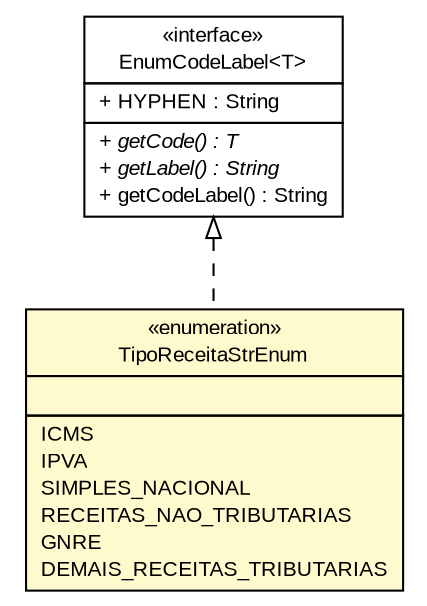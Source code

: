 #!/usr/local/bin/dot
#
# Class diagram 
# Generated by UMLGraph version R5_6 (http://www.umlgraph.org/)
#

digraph G {
	edge [fontname="arial",fontsize=10,labelfontname="arial",labelfontsize=10];
	node [fontname="arial",fontsize=10,shape=plaintext];
	nodesep=0.25;
	ranksep=0.5;
	// br.gov.to.sefaz.persistence.enums.EnumCodeLabel<T>
	c1046083 [label=<<table title="br.gov.to.sefaz.persistence.enums.EnumCodeLabel" border="0" cellborder="1" cellspacing="0" cellpadding="2" port="p" href="../../../persistence/enums/EnumCodeLabel.html">
		<tr><td><table border="0" cellspacing="0" cellpadding="1">
<tr><td align="center" balign="center"> &#171;interface&#187; </td></tr>
<tr><td align="center" balign="center"> EnumCodeLabel&lt;T&gt; </td></tr>
		</table></td></tr>
		<tr><td><table border="0" cellspacing="0" cellpadding="1">
<tr><td align="left" balign="left"> + HYPHEN : String </td></tr>
		</table></td></tr>
		<tr><td><table border="0" cellspacing="0" cellpadding="1">
<tr><td align="left" balign="left"><font face="arial italic" point-size="10.0"> + getCode() : T </font></td></tr>
<tr><td align="left" balign="left"><font face="arial italic" point-size="10.0"> + getLabel() : String </font></td></tr>
<tr><td align="left" balign="left"> + getCodeLabel() : String </td></tr>
		</table></td></tr>
		</table>>, URL="../../../persistence/enums/EnumCodeLabel.html", fontname="arial", fontcolor="black", fontsize=10.0];
	// br.gov.to.sefaz.arr.persistence.enums.TipoReceitaStrEnum
	c1046735 [label=<<table title="br.gov.to.sefaz.arr.persistence.enums.TipoReceitaStrEnum" border="0" cellborder="1" cellspacing="0" cellpadding="2" port="p" bgcolor="lemonChiffon" href="./TipoReceitaStrEnum.html">
		<tr><td><table border="0" cellspacing="0" cellpadding="1">
<tr><td align="center" balign="center"> &#171;enumeration&#187; </td></tr>
<tr><td align="center" balign="center"> TipoReceitaStrEnum </td></tr>
		</table></td></tr>
		<tr><td><table border="0" cellspacing="0" cellpadding="1">
<tr><td align="left" balign="left">  </td></tr>
		</table></td></tr>
		<tr><td><table border="0" cellspacing="0" cellpadding="1">
<tr><td align="left" balign="left"> ICMS </td></tr>
<tr><td align="left" balign="left"> IPVA </td></tr>
<tr><td align="left" balign="left"> SIMPLES_NACIONAL </td></tr>
<tr><td align="left" balign="left"> RECEITAS_NAO_TRIBUTARIAS </td></tr>
<tr><td align="left" balign="left"> GNRE </td></tr>
<tr><td align="left" balign="left"> DEMAIS_RECEITAS_TRIBUTARIAS </td></tr>
		</table></td></tr>
		</table>>, URL="./TipoReceitaStrEnum.html", fontname="arial", fontcolor="black", fontsize=10.0];
	//br.gov.to.sefaz.arr.persistence.enums.TipoReceitaStrEnum implements br.gov.to.sefaz.persistence.enums.EnumCodeLabel<T>
	c1046083:p -> c1046735:p [dir=back,arrowtail=empty,style=dashed];
}

